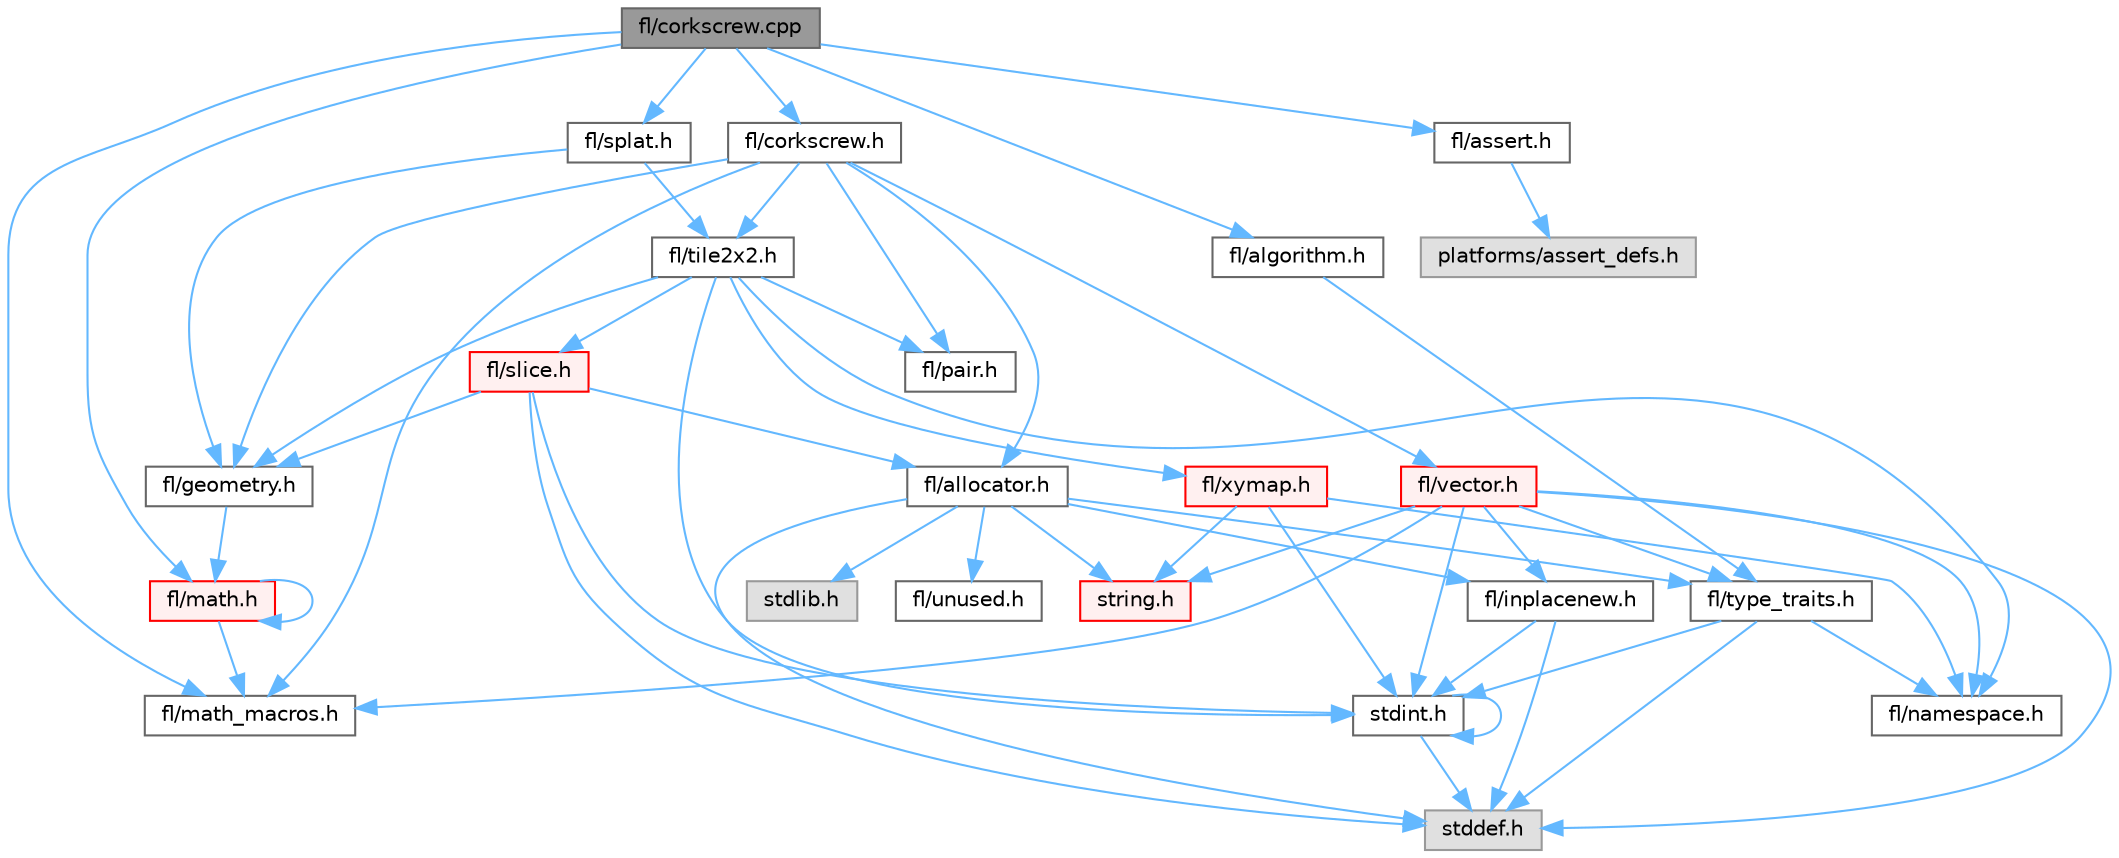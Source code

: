 digraph "fl/corkscrew.cpp"
{
 // INTERACTIVE_SVG=YES
 // LATEX_PDF_SIZE
  bgcolor="transparent";
  edge [fontname=Helvetica,fontsize=10,labelfontname=Helvetica,labelfontsize=10];
  node [fontname=Helvetica,fontsize=10,shape=box,height=0.2,width=0.4];
  Node1 [id="Node000001",label="fl/corkscrew.cpp",height=0.2,width=0.4,color="gray40", fillcolor="grey60", style="filled", fontcolor="black",tooltip=" "];
  Node1 -> Node2 [id="edge1_Node000001_Node000002",color="steelblue1",style="solid",tooltip=" "];
  Node2 [id="Node000002",label="fl/corkscrew.h",height=0.2,width=0.4,color="grey40", fillcolor="white", style="filled",URL="$d1/dd4/src_2fl_2corkscrew_8h.html",tooltip="Corkscrew projection utilities."];
  Node2 -> Node3 [id="edge2_Node000002_Node000003",color="steelblue1",style="solid",tooltip=" "];
  Node3 [id="Node000003",label="fl/allocator.h",height=0.2,width=0.4,color="grey40", fillcolor="white", style="filled",URL="$da/da9/allocator_8h.html",tooltip=" "];
  Node3 -> Node4 [id="edge3_Node000003_Node000004",color="steelblue1",style="solid",tooltip=" "];
  Node4 [id="Node000004",label="stddef.h",height=0.2,width=0.4,color="grey60", fillcolor="#E0E0E0", style="filled",tooltip=" "];
  Node3 -> Node5 [id="edge4_Node000003_Node000005",color="steelblue1",style="solid",tooltip=" "];
  Node5 [id="Node000005",label="stdlib.h",height=0.2,width=0.4,color="grey60", fillcolor="#E0E0E0", style="filled",tooltip=" "];
  Node3 -> Node6 [id="edge5_Node000003_Node000006",color="steelblue1",style="solid",tooltip=" "];
  Node6 [id="Node000006",label="string.h",height=0.2,width=0.4,color="red", fillcolor="#FFF0F0", style="filled",URL="$da/d66/string_8h.html",tooltip=" "];
  Node3 -> Node18 [id="edge6_Node000003_Node000018",color="steelblue1",style="solid",tooltip=" "];
  Node18 [id="Node000018",label="fl/inplacenew.h",height=0.2,width=0.4,color="grey40", fillcolor="white", style="filled",URL="$db/d36/inplacenew_8h.html",tooltip=" "];
  Node18 -> Node4 [id="edge7_Node000018_Node000004",color="steelblue1",style="solid",tooltip=" "];
  Node18 -> Node8 [id="edge8_Node000018_Node000008",color="steelblue1",style="solid",tooltip=" "];
  Node8 [id="Node000008",label="stdint.h",height=0.2,width=0.4,color="grey40", fillcolor="white", style="filled",URL="$df/dd8/stdint_8h.html",tooltip=" "];
  Node8 -> Node4 [id="edge9_Node000008_Node000004",color="steelblue1",style="solid",tooltip=" "];
  Node8 -> Node8 [id="edge10_Node000008_Node000008",color="steelblue1",style="solid",tooltip=" "];
  Node3 -> Node21 [id="edge11_Node000003_Node000021",color="steelblue1",style="solid",tooltip=" "];
  Node21 [id="Node000021",label="fl/type_traits.h",height=0.2,width=0.4,color="grey40", fillcolor="white", style="filled",URL="$df/d63/type__traits_8h.html",tooltip=" "];
  Node21 -> Node4 [id="edge12_Node000021_Node000004",color="steelblue1",style="solid",tooltip=" "];
  Node21 -> Node8 [id="edge13_Node000021_Node000008",color="steelblue1",style="solid",tooltip=" "];
  Node21 -> Node15 [id="edge14_Node000021_Node000015",color="steelblue1",style="solid",tooltip=" "];
  Node15 [id="Node000015",label="fl/namespace.h",height=0.2,width=0.4,color="grey40", fillcolor="white", style="filled",URL="$df/d2a/namespace_8h.html",tooltip="Implements the FastLED namespace macros."];
  Node3 -> Node25 [id="edge15_Node000003_Node000025",color="steelblue1",style="solid",tooltip=" "];
  Node25 [id="Node000025",label="fl/unused.h",height=0.2,width=0.4,color="grey40", fillcolor="white", style="filled",URL="$d8/d4b/unused_8h.html",tooltip=" "];
  Node2 -> Node9 [id="edge16_Node000002_Node000009",color="steelblue1",style="solid",tooltip=" "];
  Node9 [id="Node000009",label="fl/geometry.h",height=0.2,width=0.4,color="grey40", fillcolor="white", style="filled",URL="$d4/d67/geometry_8h.html",tooltip=" "];
  Node9 -> Node10 [id="edge17_Node000009_Node000010",color="steelblue1",style="solid",tooltip=" "];
  Node10 [id="Node000010",label="fl/math.h",height=0.2,width=0.4,color="red", fillcolor="#FFF0F0", style="filled",URL="$df/db1/math_8h.html",tooltip=" "];
  Node10 -> Node14 [id="edge18_Node000010_Node000014",color="steelblue1",style="solid",tooltip=" "];
  Node14 [id="Node000014",label="fl/math_macros.h",height=0.2,width=0.4,color="grey40", fillcolor="white", style="filled",URL="$d8/db8/math__macros_8h.html",tooltip=" "];
  Node10 -> Node10 [id="edge19_Node000010_Node000010",color="steelblue1",style="solid",tooltip=" "];
  Node2 -> Node14 [id="edge20_Node000002_Node000014",color="steelblue1",style="solid",tooltip=" "];
  Node2 -> Node26 [id="edge21_Node000002_Node000026",color="steelblue1",style="solid",tooltip=" "];
  Node26 [id="Node000026",label="fl/pair.h",height=0.2,width=0.4,color="grey40", fillcolor="white", style="filled",URL="$d3/d41/pair_8h.html",tooltip=" "];
  Node2 -> Node27 [id="edge22_Node000002_Node000027",color="steelblue1",style="solid",tooltip=" "];
  Node27 [id="Node000027",label="fl/tile2x2.h",height=0.2,width=0.4,color="grey40", fillcolor="white", style="filled",URL="$d2/db4/tile2x2_8h.html",tooltip=" "];
  Node27 -> Node8 [id="edge23_Node000027_Node000008",color="steelblue1",style="solid",tooltip=" "];
  Node27 -> Node9 [id="edge24_Node000027_Node000009",color="steelblue1",style="solid",tooltip=" "];
  Node27 -> Node15 [id="edge25_Node000027_Node000015",color="steelblue1",style="solid",tooltip=" "];
  Node27 -> Node26 [id="edge26_Node000027_Node000026",color="steelblue1",style="solid",tooltip=" "];
  Node27 -> Node28 [id="edge27_Node000027_Node000028",color="steelblue1",style="solid",tooltip=" "];
  Node28 [id="Node000028",label="fl/slice.h",height=0.2,width=0.4,color="red", fillcolor="#FFF0F0", style="filled",URL="$d0/d48/slice_8h.html",tooltip=" "];
  Node28 -> Node4 [id="edge28_Node000028_Node000004",color="steelblue1",style="solid",tooltip=" "];
  Node28 -> Node8 [id="edge29_Node000028_Node000008",color="steelblue1",style="solid",tooltip=" "];
  Node28 -> Node9 [id="edge30_Node000028_Node000009",color="steelblue1",style="solid",tooltip=" "];
  Node28 -> Node3 [id="edge31_Node000028_Node000003",color="steelblue1",style="solid",tooltip=" "];
  Node27 -> Node29 [id="edge32_Node000027_Node000029",color="steelblue1",style="solid",tooltip=" "];
  Node29 [id="Node000029",label="fl/xymap.h",height=0.2,width=0.4,color="red", fillcolor="#FFF0F0", style="filled",URL="$da/d61/xymap_8h.html",tooltip=" "];
  Node29 -> Node8 [id="edge33_Node000029_Node000008",color="steelblue1",style="solid",tooltip=" "];
  Node29 -> Node6 [id="edge34_Node000029_Node000006",color="steelblue1",style="solid",tooltip=" "];
  Node29 -> Node15 [id="edge35_Node000029_Node000015",color="steelblue1",style="solid",tooltip=" "];
  Node2 -> Node22 [id="edge36_Node000002_Node000022",color="steelblue1",style="solid",tooltip=" "];
  Node22 [id="Node000022",label="fl/vector.h",height=0.2,width=0.4,color="red", fillcolor="#FFF0F0", style="filled",URL="$d6/d68/vector_8h.html",tooltip=" "];
  Node22 -> Node4 [id="edge37_Node000022_Node000004",color="steelblue1",style="solid",tooltip=" "];
  Node22 -> Node8 [id="edge38_Node000022_Node000008",color="steelblue1",style="solid",tooltip=" "];
  Node22 -> Node6 [id="edge39_Node000022_Node000006",color="steelblue1",style="solid",tooltip=" "];
  Node22 -> Node14 [id="edge40_Node000022_Node000014",color="steelblue1",style="solid",tooltip=" "];
  Node22 -> Node15 [id="edge41_Node000022_Node000015",color="steelblue1",style="solid",tooltip=" "];
  Node22 -> Node21 [id="edge42_Node000022_Node000021",color="steelblue1",style="solid",tooltip=" "];
  Node22 -> Node18 [id="edge43_Node000022_Node000018",color="steelblue1",style="solid",tooltip=" "];
  Node1 -> Node36 [id="edge44_Node000001_Node000036",color="steelblue1",style="solid",tooltip=" "];
  Node36 [id="Node000036",label="fl/algorithm.h",height=0.2,width=0.4,color="grey40", fillcolor="white", style="filled",URL="$df/dd9/algorithm_8h.html",tooltip=" "];
  Node36 -> Node21 [id="edge45_Node000036_Node000021",color="steelblue1",style="solid",tooltip=" "];
  Node1 -> Node37 [id="edge46_Node000001_Node000037",color="steelblue1",style="solid",tooltip=" "];
  Node37 [id="Node000037",label="fl/assert.h",height=0.2,width=0.4,color="grey40", fillcolor="white", style="filled",URL="$dc/da7/assert_8h.html",tooltip=" "];
  Node37 -> Node38 [id="edge47_Node000037_Node000038",color="steelblue1",style="solid",tooltip=" "];
  Node38 [id="Node000038",label="platforms/assert_defs.h",height=0.2,width=0.4,color="grey60", fillcolor="#E0E0E0", style="filled",tooltip=" "];
  Node1 -> Node10 [id="edge48_Node000001_Node000010",color="steelblue1",style="solid",tooltip=" "];
  Node1 -> Node39 [id="edge49_Node000001_Node000039",color="steelblue1",style="solid",tooltip=" "];
  Node39 [id="Node000039",label="fl/splat.h",height=0.2,width=0.4,color="grey40", fillcolor="white", style="filled",URL="$d3/daf/splat_8h.html",tooltip=" "];
  Node39 -> Node27 [id="edge50_Node000039_Node000027",color="steelblue1",style="solid",tooltip=" "];
  Node39 -> Node9 [id="edge51_Node000039_Node000009",color="steelblue1",style="solid",tooltip=" "];
  Node1 -> Node14 [id="edge52_Node000001_Node000014",color="steelblue1",style="solid",tooltip=" "];
}
